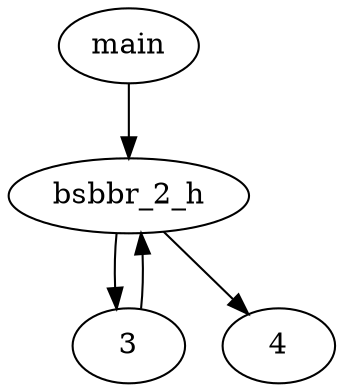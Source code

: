 strict digraph  {
1 [function=main, label=main];
2 [function=main, label=bsbbr_2_h];
3 [function=main];
4 [function=main];
1 -> 2;
2 -> 3;
2 -> 4;
3 -> 2;
}

